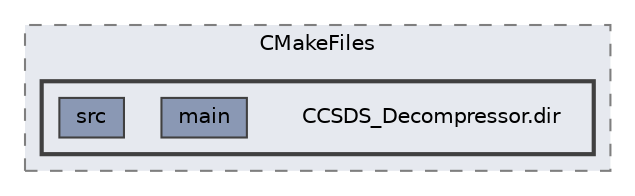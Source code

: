 digraph "build/CMakeFiles/CCSDS_Decompressor.dir"
{
 // LATEX_PDF_SIZE
  bgcolor="transparent";
  edge [fontname=Helvetica,fontsize=10,labelfontname=Helvetica,labelfontsize=10];
  node [fontname=Helvetica,fontsize=10,shape=box,height=0.2,width=0.4];
  compound=true
  subgraph clusterdir_63772b626f2709090f0bdca0f40827b4 {
    graph [ bgcolor="#e6e9ef", pencolor="grey50", label="CMakeFiles", fontname=Helvetica,fontsize=10 style="filled,dashed", URL="dir_63772b626f2709090f0bdca0f40827b4.html",tooltip=""]
  subgraph clusterdir_2fcae24043d6c8d9b3f3b422e373032f {
    graph [ bgcolor="#e6e9ef", pencolor="grey25", label="", fontname=Helvetica,fontsize=10 style="filled,bold", URL="dir_2fcae24043d6c8d9b3f3b422e373032f.html",tooltip=""]
    dir_2fcae24043d6c8d9b3f3b422e373032f [shape=plaintext, label="CCSDS_Decompressor.dir"];
  dir_428a955cd1dcf08ef5b7d9b0293e4d17 [label="main", fillcolor="#8a98b4", color="grey25", style="filled", URL="dir_428a955cd1dcf08ef5b7d9b0293e4d17.html",tooltip=""];
  dir_bda9db4dee5220dce83fe6b2b34fd167 [label="src", fillcolor="#8a98b4", color="grey25", style="filled", URL="dir_bda9db4dee5220dce83fe6b2b34fd167.html",tooltip=""];
  }
  }
}

